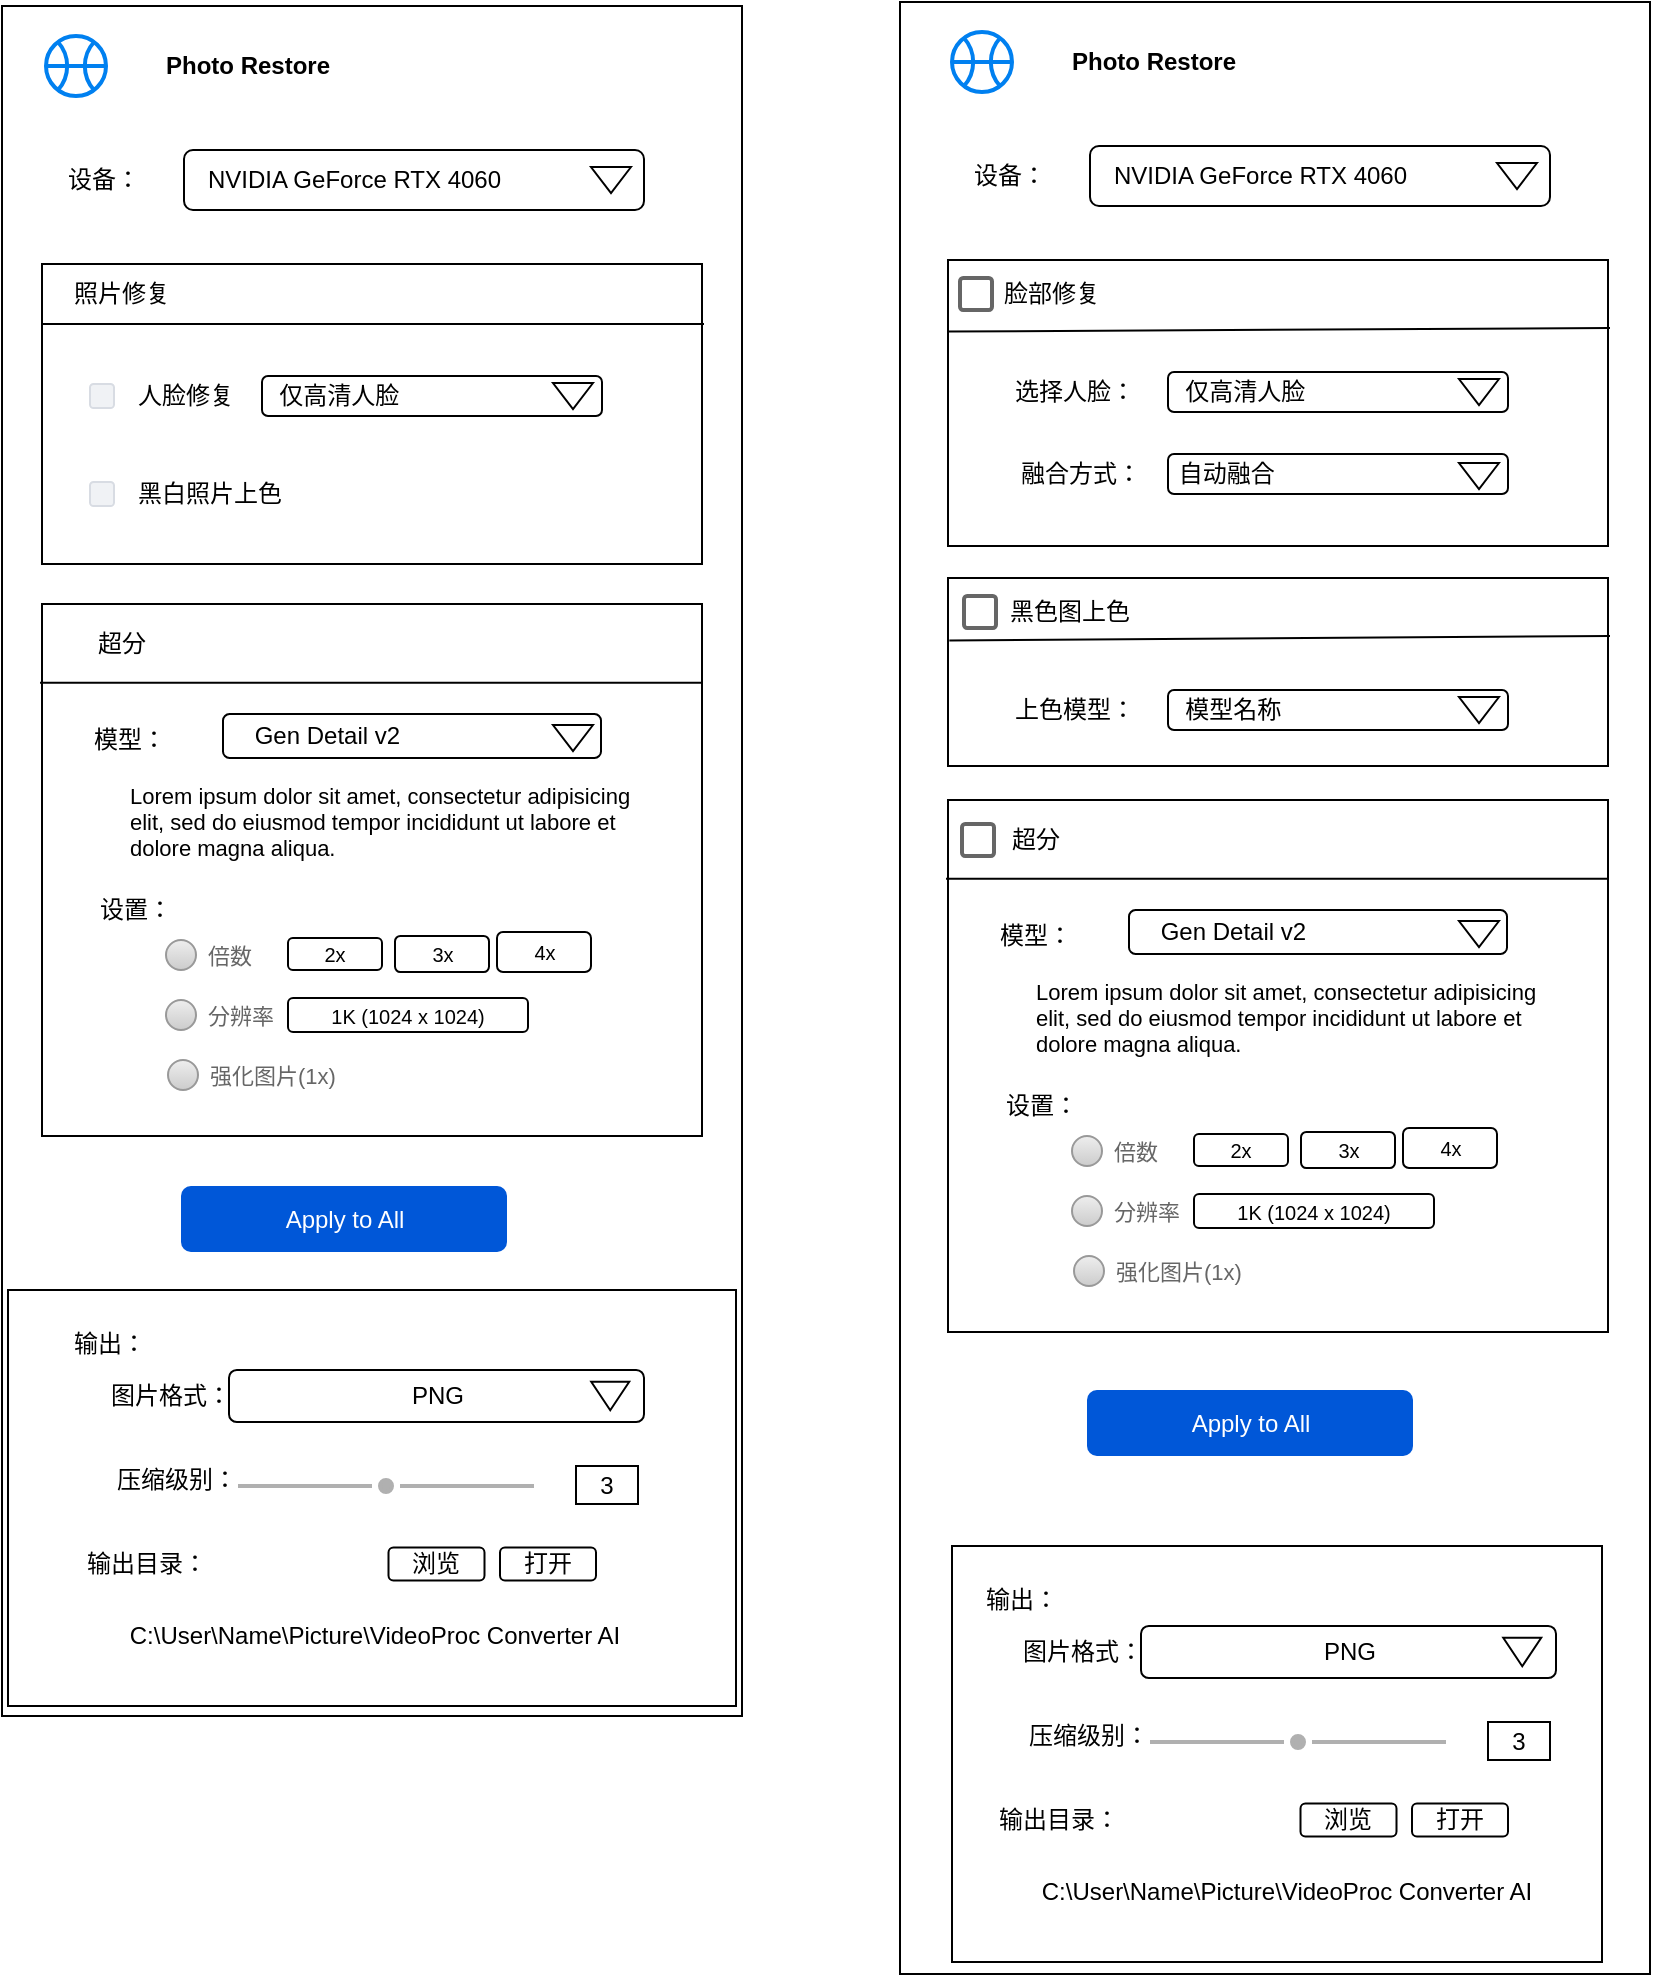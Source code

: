 <mxfile version="24.8.6">
  <diagram name="Page-1" id="_u2ymdncncwuiCIKRVWQ">
    <mxGraphModel dx="1404" dy="1043" grid="0" gridSize="10" guides="1" tooltips="1" connect="1" arrows="1" fold="1" page="1" pageScale="1" pageWidth="850" pageHeight="1100" math="0" shadow="0">
      <root>
        <mxCell id="0" />
        <mxCell id="1" parent="0" />
        <mxCell id="5kTlIn1ucJ1gf1WWtL7z-1" value="" style="rounded=0;whiteSpace=wrap;html=1;" parent="1" vertex="1">
          <mxGeometry x="150" y="41" width="370" height="855" as="geometry" />
        </mxCell>
        <mxCell id="5kTlIn1ucJ1gf1WWtL7z-50" value="" style="rounded=0;whiteSpace=wrap;html=1;" parent="1" vertex="1">
          <mxGeometry x="599" y="39" width="375" height="986" as="geometry" />
        </mxCell>
        <mxCell id="5kTlIn1ucJ1gf1WWtL7z-71" value="" style="html=1;verticalLabelPosition=bottom;align=center;labelBackgroundColor=#ffffff;verticalAlign=top;strokeWidth=2;strokeColor=#0080F0;shadow=0;dashed=0;shape=mxgraph.ios7.icons.basketball;" parent="1" vertex="1">
          <mxGeometry x="625" y="54" width="30" height="30" as="geometry" />
        </mxCell>
        <mxCell id="5kTlIn1ucJ1gf1WWtL7z-72" value="Photo Restore" style="text;html=1;align=left;verticalAlign=middle;whiteSpace=wrap;rounded=0;fontStyle=1" parent="1" vertex="1">
          <mxGeometry x="683" y="54" width="193" height="30" as="geometry" />
        </mxCell>
        <mxCell id="5kTlIn1ucJ1gf1WWtL7z-73" value="" style="group" parent="1" vertex="1" connectable="0">
          <mxGeometry x="624" y="111" width="300" height="30" as="geometry" />
        </mxCell>
        <mxCell id="5kTlIn1ucJ1gf1WWtL7z-74" value="设备：" style="text;html=1;align=center;verticalAlign=middle;whiteSpace=wrap;rounded=0;" parent="5kTlIn1ucJ1gf1WWtL7z-73" vertex="1">
          <mxGeometry width="60" height="30" as="geometry" />
        </mxCell>
        <mxCell id="5kTlIn1ucJ1gf1WWtL7z-75" value="&amp;nbsp; &amp;nbsp;NVIDIA GeForce RTX 4060" style="rounded=1;whiteSpace=wrap;html=1;align=left;" parent="5kTlIn1ucJ1gf1WWtL7z-73" vertex="1">
          <mxGeometry x="70" width="230" height="30" as="geometry" />
        </mxCell>
        <mxCell id="5kTlIn1ucJ1gf1WWtL7z-76" value="" style="triangle;whiteSpace=wrap;html=1;rotation=90;" parent="5kTlIn1ucJ1gf1WWtL7z-73" vertex="1">
          <mxGeometry x="277" y="5" width="13" height="20" as="geometry" />
        </mxCell>
        <mxCell id="5kTlIn1ucJ1gf1WWtL7z-81" value="" style="group" parent="1" vertex="1" connectable="0">
          <mxGeometry x="623" y="438" width="330" height="266" as="geometry" />
        </mxCell>
        <mxCell id="5kTlIn1ucJ1gf1WWtL7z-55" value="" style="rounded=0;whiteSpace=wrap;html=1;" parent="5kTlIn1ucJ1gf1WWtL7z-81" vertex="1">
          <mxGeometry width="330" height="266" as="geometry" />
        </mxCell>
        <mxCell id="5kTlIn1ucJ1gf1WWtL7z-56" value="超分" style="text;html=1;align=center;verticalAlign=middle;whiteSpace=wrap;rounded=0;" parent="5kTlIn1ucJ1gf1WWtL7z-81" vertex="1">
          <mxGeometry x="14" y="5" width="60" height="30" as="geometry" />
        </mxCell>
        <mxCell id="5kTlIn1ucJ1gf1WWtL7z-57" value="" style="endArrow=none;html=1;rounded=0;exitX=-0.003;exitY=0.148;exitDx=0;exitDy=0;exitPerimeter=0;entryX=1;entryY=0.148;entryDx=0;entryDy=0;entryPerimeter=0;" parent="5kTlIn1ucJ1gf1WWtL7z-81" source="5kTlIn1ucJ1gf1WWtL7z-55" target="5kTlIn1ucJ1gf1WWtL7z-55" edge="1">
          <mxGeometry width="50" height="50" relative="1" as="geometry">
            <mxPoint x="50" y="80" as="sourcePoint" />
            <mxPoint x="100" y="30" as="targetPoint" />
          </mxGeometry>
        </mxCell>
        <mxCell id="5kTlIn1ucJ1gf1WWtL7z-58" value="模型：" style="text;html=1;align=center;verticalAlign=middle;whiteSpace=wrap;rounded=0;" parent="5kTlIn1ucJ1gf1WWtL7z-81" vertex="1">
          <mxGeometry x="14" y="53" width="60" height="30" as="geometry" />
        </mxCell>
        <mxCell id="5kTlIn1ucJ1gf1WWtL7z-59" value="&lt;h1 style=&quot;margin-top: 0px; font-size: 11px;&quot;&gt;&lt;span style=&quot;background-color: initial; font-size: 11px; font-weight: normal;&quot;&gt;Lorem ipsum dolor sit amet, consectetur adipisicing elit, sed do eiusmod tempor incididunt ut labore et dolore magna aliqua.&lt;/span&gt;&lt;/h1&gt;" style="text;html=1;whiteSpace=wrap;overflow=hidden;rounded=0;spacing=0;fontSize=11;" parent="5kTlIn1ucJ1gf1WWtL7z-81" vertex="1">
          <mxGeometry x="44" y="85" width="267" height="51" as="geometry" />
        </mxCell>
        <mxCell id="5kTlIn1ucJ1gf1WWtL7z-60" value="设置：" style="text;html=1;align=center;verticalAlign=middle;whiteSpace=wrap;rounded=0;" parent="5kTlIn1ucJ1gf1WWtL7z-81" vertex="1">
          <mxGeometry x="17" y="138" width="60" height="30" as="geometry" />
        </mxCell>
        <mxCell id="5kTlIn1ucJ1gf1WWtL7z-61" value="倍数" style="shape=ellipse;fillColor=#eeeeee;strokeColor=#999999;gradientColor=#cccccc;html=1;align=left;spacingLeft=4;fontSize=11;fontColor=#666666;labelPosition=right;shadow=0;" parent="5kTlIn1ucJ1gf1WWtL7z-81" vertex="1">
          <mxGeometry x="62" y="168" width="15" height="15" as="geometry" />
        </mxCell>
        <mxCell id="5kTlIn1ucJ1gf1WWtL7z-62" value="分辨率" style="shape=ellipse;fillColor=#eeeeee;strokeColor=#999999;gradientColor=#cccccc;html=1;align=left;spacingLeft=4;fontSize=11;fontColor=#666666;labelPosition=right;shadow=0;" parent="5kTlIn1ucJ1gf1WWtL7z-81" vertex="1">
          <mxGeometry x="62" y="198" width="15" height="15" as="geometry" />
        </mxCell>
        <mxCell id="5kTlIn1ucJ1gf1WWtL7z-63" value="强化图片(1x)" style="shape=ellipse;fillColor=#eeeeee;strokeColor=#999999;gradientColor=#cccccc;html=1;align=left;spacingLeft=4;fontSize=11;fontColor=#666666;labelPosition=right;shadow=0;" parent="5kTlIn1ucJ1gf1WWtL7z-81" vertex="1">
          <mxGeometry x="63" y="228" width="15" height="15" as="geometry" />
        </mxCell>
        <mxCell id="5kTlIn1ucJ1gf1WWtL7z-64" value="2x" style="rounded=1;whiteSpace=wrap;html=1;fontSize=10;" parent="5kTlIn1ucJ1gf1WWtL7z-81" vertex="1">
          <mxGeometry x="123" y="167" width="47" height="16" as="geometry" />
        </mxCell>
        <mxCell id="5kTlIn1ucJ1gf1WWtL7z-65" value="3x" style="rounded=1;whiteSpace=wrap;html=1;fontSize=10;" parent="5kTlIn1ucJ1gf1WWtL7z-81" vertex="1">
          <mxGeometry x="176.5" y="166" width="47" height="18" as="geometry" />
        </mxCell>
        <mxCell id="5kTlIn1ucJ1gf1WWtL7z-66" value="4x" style="rounded=1;whiteSpace=wrap;html=1;fontSize=10;" parent="5kTlIn1ucJ1gf1WWtL7z-81" vertex="1">
          <mxGeometry x="227.5" y="164" width="47" height="20" as="geometry" />
        </mxCell>
        <mxCell id="5kTlIn1ucJ1gf1WWtL7z-67" value="1K (1024 x 1024)" style="rounded=1;whiteSpace=wrap;html=1;fontSize=10;" parent="5kTlIn1ucJ1gf1WWtL7z-81" vertex="1">
          <mxGeometry x="123" y="197" width="120" height="17" as="geometry" />
        </mxCell>
        <mxCell id="5kTlIn1ucJ1gf1WWtL7z-68" value="" style="group;labelBackgroundColor=none;" parent="5kTlIn1ucJ1gf1WWtL7z-81" vertex="1" connectable="0">
          <mxGeometry x="90.5" y="55" width="189" height="22" as="geometry" />
        </mxCell>
        <mxCell id="5kTlIn1ucJ1gf1WWtL7z-69" value="&amp;nbsp; &amp;nbsp; Gen Detail v2" style="rounded=1;whiteSpace=wrap;html=1;align=left;" parent="5kTlIn1ucJ1gf1WWtL7z-68" vertex="1">
          <mxGeometry width="189" height="22" as="geometry" />
        </mxCell>
        <mxCell id="5kTlIn1ucJ1gf1WWtL7z-70" value="" style="triangle;whiteSpace=wrap;html=1;rotation=90;" parent="5kTlIn1ucJ1gf1WWtL7z-68" vertex="1">
          <mxGeometry x="168.5" y="2" width="13" height="20" as="geometry" />
        </mxCell>
        <mxCell id="5kTlIn1ucJ1gf1WWtL7z-82" value="" style="group" parent="1" vertex="1" connectable="0">
          <mxGeometry x="170" y="340" width="330" height="266" as="geometry" />
        </mxCell>
        <mxCell id="5kTlIn1ucJ1gf1WWtL7z-16" value="" style="rounded=0;whiteSpace=wrap;html=1;" parent="5kTlIn1ucJ1gf1WWtL7z-82" vertex="1">
          <mxGeometry width="330" height="266" as="geometry" />
        </mxCell>
        <mxCell id="5kTlIn1ucJ1gf1WWtL7z-17" value="超分" style="text;html=1;align=center;verticalAlign=middle;whiteSpace=wrap;rounded=0;" parent="5kTlIn1ucJ1gf1WWtL7z-82" vertex="1">
          <mxGeometry x="10" y="5" width="60" height="30" as="geometry" />
        </mxCell>
        <mxCell id="5kTlIn1ucJ1gf1WWtL7z-18" value="" style="endArrow=none;html=1;rounded=0;exitX=-0.003;exitY=0.148;exitDx=0;exitDy=0;exitPerimeter=0;entryX=1;entryY=0.148;entryDx=0;entryDy=0;entryPerimeter=0;" parent="5kTlIn1ucJ1gf1WWtL7z-82" source="5kTlIn1ucJ1gf1WWtL7z-16" target="5kTlIn1ucJ1gf1WWtL7z-16" edge="1">
          <mxGeometry width="50" height="50" relative="1" as="geometry">
            <mxPoint x="50" y="80" as="sourcePoint" />
            <mxPoint x="100" y="30" as="targetPoint" />
          </mxGeometry>
        </mxCell>
        <mxCell id="5kTlIn1ucJ1gf1WWtL7z-23" value="模型：" style="text;html=1;align=center;verticalAlign=middle;whiteSpace=wrap;rounded=0;" parent="5kTlIn1ucJ1gf1WWtL7z-82" vertex="1">
          <mxGeometry x="14" y="53" width="60" height="30" as="geometry" />
        </mxCell>
        <mxCell id="5kTlIn1ucJ1gf1WWtL7z-26" value="&lt;h1 style=&quot;margin-top: 0px; font-size: 11px;&quot;&gt;&lt;span style=&quot;background-color: initial; font-size: 11px; font-weight: normal;&quot;&gt;Lorem ipsum dolor sit amet, consectetur adipisicing elit, sed do eiusmod tempor incididunt ut labore et dolore magna aliqua.&lt;/span&gt;&lt;/h1&gt;" style="text;html=1;whiteSpace=wrap;overflow=hidden;rounded=0;spacing=0;fontSize=11;" parent="5kTlIn1ucJ1gf1WWtL7z-82" vertex="1">
          <mxGeometry x="44" y="85" width="267" height="51" as="geometry" />
        </mxCell>
        <mxCell id="5kTlIn1ucJ1gf1WWtL7z-27" value="设置：" style="text;html=1;align=center;verticalAlign=middle;whiteSpace=wrap;rounded=0;" parent="5kTlIn1ucJ1gf1WWtL7z-82" vertex="1">
          <mxGeometry x="17" y="138" width="60" height="30" as="geometry" />
        </mxCell>
        <mxCell id="5kTlIn1ucJ1gf1WWtL7z-28" value="倍数" style="shape=ellipse;fillColor=#eeeeee;strokeColor=#999999;gradientColor=#cccccc;html=1;align=left;spacingLeft=4;fontSize=11;fontColor=#666666;labelPosition=right;shadow=0;" parent="5kTlIn1ucJ1gf1WWtL7z-82" vertex="1">
          <mxGeometry x="62" y="168" width="15" height="15" as="geometry" />
        </mxCell>
        <mxCell id="5kTlIn1ucJ1gf1WWtL7z-31" value="分辨率" style="shape=ellipse;fillColor=#eeeeee;strokeColor=#999999;gradientColor=#cccccc;html=1;align=left;spacingLeft=4;fontSize=11;fontColor=#666666;labelPosition=right;shadow=0;" parent="5kTlIn1ucJ1gf1WWtL7z-82" vertex="1">
          <mxGeometry x="62" y="198" width="15" height="15" as="geometry" />
        </mxCell>
        <mxCell id="5kTlIn1ucJ1gf1WWtL7z-32" value="强化图片(1x)" style="shape=ellipse;fillColor=#eeeeee;strokeColor=#999999;gradientColor=#cccccc;html=1;align=left;spacingLeft=4;fontSize=11;fontColor=#666666;labelPosition=right;shadow=0;" parent="5kTlIn1ucJ1gf1WWtL7z-82" vertex="1">
          <mxGeometry x="63" y="228" width="15" height="15" as="geometry" />
        </mxCell>
        <mxCell id="5kTlIn1ucJ1gf1WWtL7z-35" value="2x" style="rounded=1;whiteSpace=wrap;html=1;fontSize=10;" parent="5kTlIn1ucJ1gf1WWtL7z-82" vertex="1">
          <mxGeometry x="123" y="167" width="47" height="16" as="geometry" />
        </mxCell>
        <mxCell id="5kTlIn1ucJ1gf1WWtL7z-36" value="3x" style="rounded=1;whiteSpace=wrap;html=1;fontSize=10;" parent="5kTlIn1ucJ1gf1WWtL7z-82" vertex="1">
          <mxGeometry x="176.5" y="166" width="47" height="18" as="geometry" />
        </mxCell>
        <mxCell id="5kTlIn1ucJ1gf1WWtL7z-37" value="4x" style="rounded=1;whiteSpace=wrap;html=1;fontSize=10;" parent="5kTlIn1ucJ1gf1WWtL7z-82" vertex="1">
          <mxGeometry x="227.5" y="164" width="47" height="20" as="geometry" />
        </mxCell>
        <mxCell id="5kTlIn1ucJ1gf1WWtL7z-38" value="1K (1024 x 1024)" style="rounded=1;whiteSpace=wrap;html=1;fontSize=10;" parent="5kTlIn1ucJ1gf1WWtL7z-82" vertex="1">
          <mxGeometry x="123" y="197" width="120" height="17" as="geometry" />
        </mxCell>
        <mxCell id="5kTlIn1ucJ1gf1WWtL7z-41" value="" style="group;labelBackgroundColor=none;" parent="5kTlIn1ucJ1gf1WWtL7z-82" vertex="1" connectable="0">
          <mxGeometry x="90.5" y="55" width="189" height="22" as="geometry" />
        </mxCell>
        <mxCell id="5kTlIn1ucJ1gf1WWtL7z-25" value="&amp;nbsp; &amp;nbsp; Gen Detail v2" style="rounded=1;whiteSpace=wrap;html=1;align=left;" parent="5kTlIn1ucJ1gf1WWtL7z-41" vertex="1">
          <mxGeometry width="189" height="22" as="geometry" />
        </mxCell>
        <mxCell id="5kTlIn1ucJ1gf1WWtL7z-40" value="" style="triangle;whiteSpace=wrap;html=1;rotation=90;" parent="5kTlIn1ucJ1gf1WWtL7z-41" vertex="1">
          <mxGeometry x="168.5" y="2" width="13" height="20" as="geometry" />
        </mxCell>
        <mxCell id="5kTlIn1ucJ1gf1WWtL7z-83" value="" style="group" parent="1" vertex="1" connectable="0">
          <mxGeometry x="170" y="170" width="331" height="150" as="geometry" />
        </mxCell>
        <mxCell id="5kTlIn1ucJ1gf1WWtL7z-4" value="" style="rounded=0;whiteSpace=wrap;html=1;" parent="5kTlIn1ucJ1gf1WWtL7z-83" vertex="1">
          <mxGeometry width="330" height="150" as="geometry" />
        </mxCell>
        <mxCell id="5kTlIn1ucJ1gf1WWtL7z-6" value="" style="endArrow=none;html=1;rounded=0;exitX=0;exitY=0.2;exitDx=0;exitDy=0;exitPerimeter=0;" parent="5kTlIn1ucJ1gf1WWtL7z-83" source="5kTlIn1ucJ1gf1WWtL7z-4" edge="1">
          <mxGeometry width="50" height="50" relative="1" as="geometry">
            <mxPoint x="50" y="80" as="sourcePoint" />
            <mxPoint x="331" y="30" as="targetPoint" />
          </mxGeometry>
        </mxCell>
        <mxCell id="5kTlIn1ucJ1gf1WWtL7z-7" value="照片修复" style="text;html=1;align=center;verticalAlign=middle;whiteSpace=wrap;rounded=0;" parent="5kTlIn1ucJ1gf1WWtL7z-83" vertex="1">
          <mxGeometry x="10" width="60" height="30" as="geometry" />
        </mxCell>
        <mxCell id="5kTlIn1ucJ1gf1WWtL7z-14" value="黑白照片上色" style="rounded=1;fillColor=#F0F2F5;strokeColor=#D8DCE3;align=left;verticalAlign=middle;fontStyle=0;fontSize=12;labelPosition=right;verticalLabelPosition=middle;spacingLeft=10;html=1;shadow=0;dashed=0" parent="5kTlIn1ucJ1gf1WWtL7z-83" vertex="1">
          <mxGeometry x="24" y="109" width="12" height="12" as="geometry" />
        </mxCell>
        <mxCell id="5kTlIn1ucJ1gf1WWtL7z-49" value="" style="group" parent="5kTlIn1ucJ1gf1WWtL7z-83" vertex="1" connectable="0">
          <mxGeometry x="24" y="56" width="256" height="20" as="geometry" />
        </mxCell>
        <mxCell id="5kTlIn1ucJ1gf1WWtL7z-9" value="人脸修复" style="rounded=1;fillColor=#F0F2F5;strokeColor=#D8DCE3;align=left;verticalAlign=middle;fontStyle=0;fontSize=12;labelPosition=right;verticalLabelPosition=middle;spacingLeft=10;html=1;shadow=0;dashed=0" parent="5kTlIn1ucJ1gf1WWtL7z-49" vertex="1">
          <mxGeometry y="4" width="12" height="12" as="geometry" />
        </mxCell>
        <mxCell id="5kTlIn1ucJ1gf1WWtL7z-10" value="&amp;nbsp; 仅高清人脸" style="rounded=1;whiteSpace=wrap;html=1;align=left;" parent="5kTlIn1ucJ1gf1WWtL7z-49" vertex="1">
          <mxGeometry x="86" width="170" height="20" as="geometry" />
        </mxCell>
        <mxCell id="5kTlIn1ucJ1gf1WWtL7z-39" value="" style="triangle;whiteSpace=wrap;html=1;rotation=90;" parent="5kTlIn1ucJ1gf1WWtL7z-49" vertex="1">
          <mxGeometry x="235" width="13" height="20" as="geometry" />
        </mxCell>
        <mxCell id="5kTlIn1ucJ1gf1WWtL7z-84" value="" style="group" parent="1" vertex="1" connectable="0">
          <mxGeometry x="171" y="56" width="300" height="87" as="geometry" />
        </mxCell>
        <mxCell id="5kTlIn1ucJ1gf1WWtL7z-42" value="" style="html=1;verticalLabelPosition=bottom;align=center;labelBackgroundColor=#ffffff;verticalAlign=top;strokeWidth=2;strokeColor=#0080F0;shadow=0;dashed=0;shape=mxgraph.ios7.icons.basketball;" parent="5kTlIn1ucJ1gf1WWtL7z-84" vertex="1">
          <mxGeometry x="1" width="30" height="30" as="geometry" />
        </mxCell>
        <mxCell id="5kTlIn1ucJ1gf1WWtL7z-43" value="Photo Restore" style="text;html=1;align=left;verticalAlign=middle;whiteSpace=wrap;rounded=0;fontStyle=1" parent="5kTlIn1ucJ1gf1WWtL7z-84" vertex="1">
          <mxGeometry x="59" width="193" height="30" as="geometry" />
        </mxCell>
        <mxCell id="5kTlIn1ucJ1gf1WWtL7z-48" value="" style="group" parent="5kTlIn1ucJ1gf1WWtL7z-84" vertex="1" connectable="0">
          <mxGeometry y="57" width="300" height="30" as="geometry" />
        </mxCell>
        <mxCell id="5kTlIn1ucJ1gf1WWtL7z-2" value="设备：" style="text;html=1;align=center;verticalAlign=middle;whiteSpace=wrap;rounded=0;" parent="5kTlIn1ucJ1gf1WWtL7z-48" vertex="1">
          <mxGeometry width="60" height="30" as="geometry" />
        </mxCell>
        <mxCell id="5kTlIn1ucJ1gf1WWtL7z-3" value="&amp;nbsp; &amp;nbsp;NVIDIA GeForce RTX 4060" style="rounded=1;whiteSpace=wrap;html=1;align=left;" parent="5kTlIn1ucJ1gf1WWtL7z-48" vertex="1">
          <mxGeometry x="70" width="230" height="30" as="geometry" />
        </mxCell>
        <mxCell id="5kTlIn1ucJ1gf1WWtL7z-44" value="" style="triangle;whiteSpace=wrap;html=1;rotation=90;" parent="5kTlIn1ucJ1gf1WWtL7z-48" vertex="1">
          <mxGeometry x="277" y="5" width="13" height="20" as="geometry" />
        </mxCell>
        <mxCell id="5kTlIn1ucJ1gf1WWtL7z-103" value="" style="group" parent="1" vertex="1" connectable="0">
          <mxGeometry x="623" y="168" width="331" height="143" as="geometry" />
        </mxCell>
        <mxCell id="5kTlIn1ucJ1gf1WWtL7z-51" value="" style="rounded=0;whiteSpace=wrap;html=1;" parent="5kTlIn1ucJ1gf1WWtL7z-103" vertex="1">
          <mxGeometry width="330" height="143" as="geometry" />
        </mxCell>
        <mxCell id="5kTlIn1ucJ1gf1WWtL7z-52" value="" style="endArrow=none;html=1;rounded=0;exitX=0;exitY=0.25;exitDx=0;exitDy=0;" parent="5kTlIn1ucJ1gf1WWtL7z-103" source="5kTlIn1ucJ1gf1WWtL7z-51" edge="1">
          <mxGeometry width="50" height="50" relative="1" as="geometry">
            <mxPoint x="5" y="34" as="sourcePoint" />
            <mxPoint x="331" y="34" as="targetPoint" />
          </mxGeometry>
        </mxCell>
        <mxCell id="5kTlIn1ucJ1gf1WWtL7z-53" value="脸部修复" style="text;html=1;align=center;verticalAlign=middle;whiteSpace=wrap;rounded=0;" parent="5kTlIn1ucJ1gf1WWtL7z-103" vertex="1">
          <mxGeometry x="22" y="2" width="60" height="30" as="geometry" />
        </mxCell>
        <mxCell id="5kTlIn1ucJ1gf1WWtL7z-79" value="&amp;nbsp; 仅高清人脸" style="rounded=1;whiteSpace=wrap;html=1;align=left;" parent="5kTlIn1ucJ1gf1WWtL7z-103" vertex="1">
          <mxGeometry x="110" y="56" width="170" height="20" as="geometry" />
        </mxCell>
        <mxCell id="5kTlIn1ucJ1gf1WWtL7z-80" value="" style="triangle;whiteSpace=wrap;html=1;rotation=90;" parent="5kTlIn1ucJ1gf1WWtL7z-103" vertex="1">
          <mxGeometry x="259" y="56" width="13" height="20" as="geometry" />
        </mxCell>
        <mxCell id="5kTlIn1ucJ1gf1WWtL7z-85" value="选择人脸：" style="text;html=1;align=center;verticalAlign=middle;whiteSpace=wrap;rounded=0;" parent="5kTlIn1ucJ1gf1WWtL7z-103" vertex="1">
          <mxGeometry x="24" y="51" width="79" height="30" as="geometry" />
        </mxCell>
        <mxCell id="5kTlIn1ucJ1gf1WWtL7z-86" value="融合方式：" style="text;html=1;align=center;verticalAlign=middle;whiteSpace=wrap;rounded=0;" parent="5kTlIn1ucJ1gf1WWtL7z-103" vertex="1">
          <mxGeometry x="27" y="92" width="79" height="30" as="geometry" />
        </mxCell>
        <mxCell id="5kTlIn1ucJ1gf1WWtL7z-87" value="&amp;nbsp;自动融合" style="rounded=1;whiteSpace=wrap;html=1;align=left;" parent="5kTlIn1ucJ1gf1WWtL7z-103" vertex="1">
          <mxGeometry x="110" y="97" width="170" height="20" as="geometry" />
        </mxCell>
        <mxCell id="5kTlIn1ucJ1gf1WWtL7z-88" value="" style="triangle;whiteSpace=wrap;html=1;rotation=90;" parent="5kTlIn1ucJ1gf1WWtL7z-103" vertex="1">
          <mxGeometry x="259" y="98" width="13" height="20" as="geometry" />
        </mxCell>
        <mxCell id="5kTlIn1ucJ1gf1WWtL7z-105" value="" style="dashed=0;labelPosition=right;align=left;shape=mxgraph.gmdl.checkbox;strokeColor=#666666;fillColor=none;strokeWidth=2;aspect=fixed;sketch=0;html=1;" parent="1" vertex="1">
          <mxGeometry x="629" y="177" width="16" height="16" as="geometry" />
        </mxCell>
        <mxCell id="5kTlIn1ucJ1gf1WWtL7z-107" value="" style="dashed=0;labelPosition=right;align=left;shape=mxgraph.gmdl.checkbox;strokeColor=#666666;fillColor=none;strokeWidth=2;aspect=fixed;sketch=0;html=1;" parent="1" vertex="1">
          <mxGeometry x="630" y="450" width="16" height="16" as="geometry" />
        </mxCell>
        <mxCell id="5kTlIn1ucJ1gf1WWtL7z-111" value="" style="group" parent="1" vertex="1" connectable="0">
          <mxGeometry x="623" y="327" width="331" height="94" as="geometry" />
        </mxCell>
        <mxCell id="5kTlIn1ucJ1gf1WWtL7z-93" value="" style="rounded=0;whiteSpace=wrap;html=1;" parent="5kTlIn1ucJ1gf1WWtL7z-111" vertex="1">
          <mxGeometry width="330" height="94" as="geometry" />
        </mxCell>
        <mxCell id="5kTlIn1ucJ1gf1WWtL7z-94" value="" style="endArrow=none;html=1;rounded=0;exitX=0.002;exitY=0.332;exitDx=0;exitDy=0;exitPerimeter=0;" parent="5kTlIn1ucJ1gf1WWtL7z-111" source="5kTlIn1ucJ1gf1WWtL7z-93" edge="1">
          <mxGeometry width="50" height="50" relative="1" as="geometry">
            <mxPoint x="2" y="34" as="sourcePoint" />
            <mxPoint x="331" y="29" as="targetPoint" />
          </mxGeometry>
        </mxCell>
        <mxCell id="5kTlIn1ucJ1gf1WWtL7z-95" value="黑色图上色" style="text;html=1;align=center;verticalAlign=middle;whiteSpace=wrap;rounded=0;" parent="5kTlIn1ucJ1gf1WWtL7z-111" vertex="1">
          <mxGeometry x="17" y="2" width="88" height="30" as="geometry" />
        </mxCell>
        <mxCell id="5kTlIn1ucJ1gf1WWtL7z-96" value="&amp;nbsp; 模型名称" style="rounded=1;whiteSpace=wrap;html=1;align=left;" parent="5kTlIn1ucJ1gf1WWtL7z-111" vertex="1">
          <mxGeometry x="110" y="56" width="170" height="20" as="geometry" />
        </mxCell>
        <mxCell id="5kTlIn1ucJ1gf1WWtL7z-97" value="" style="triangle;whiteSpace=wrap;html=1;rotation=90;" parent="5kTlIn1ucJ1gf1WWtL7z-111" vertex="1">
          <mxGeometry x="259" y="56" width="13" height="20" as="geometry" />
        </mxCell>
        <mxCell id="5kTlIn1ucJ1gf1WWtL7z-98" value="上色模型：" style="text;html=1;align=center;verticalAlign=middle;whiteSpace=wrap;rounded=0;" parent="5kTlIn1ucJ1gf1WWtL7z-111" vertex="1">
          <mxGeometry x="24" y="51" width="79" height="30" as="geometry" />
        </mxCell>
        <mxCell id="5kTlIn1ucJ1gf1WWtL7z-110" value="" style="dashed=0;labelPosition=right;align=left;shape=mxgraph.gmdl.checkbox;strokeColor=#666666;fillColor=none;strokeWidth=2;aspect=fixed;sketch=0;html=1;" parent="5kTlIn1ucJ1gf1WWtL7z-111" vertex="1">
          <mxGeometry x="8" y="9" width="16" height="16" as="geometry" />
        </mxCell>
        <mxCell id="jZk8ZAhnwJQo4obmPS_S-14" value="" style="group" vertex="1" connectable="0" parent="1">
          <mxGeometry x="625" y="811" width="325" height="208" as="geometry" />
        </mxCell>
        <mxCell id="jZk8ZAhnwJQo4obmPS_S-1" value="" style="rounded=0;whiteSpace=wrap;html=1;" vertex="1" parent="jZk8ZAhnwJQo4obmPS_S-14">
          <mxGeometry width="325" height="208" as="geometry" />
        </mxCell>
        <mxCell id="jZk8ZAhnwJQo4obmPS_S-2" value="输出：" style="text;html=1;align=center;verticalAlign=middle;whiteSpace=wrap;rounded=0;" vertex="1" parent="jZk8ZAhnwJQo4obmPS_S-14">
          <mxGeometry x="5" y="12" width="60" height="30" as="geometry" />
        </mxCell>
        <mxCell id="jZk8ZAhnwJQo4obmPS_S-3" value="图片格式：" style="text;html=1;align=center;verticalAlign=middle;whiteSpace=wrap;rounded=0;" vertex="1" parent="jZk8ZAhnwJQo4obmPS_S-14">
          <mxGeometry x="24" y="38" width="83" height="30" as="geometry" />
        </mxCell>
        <mxCell id="jZk8ZAhnwJQo4obmPS_S-4" value="PNG" style="rounded=1;whiteSpace=wrap;html=1;" vertex="1" parent="jZk8ZAhnwJQo4obmPS_S-14">
          <mxGeometry x="94.5" y="40" width="207.5" height="26" as="geometry" />
        </mxCell>
        <mxCell id="jZk8ZAhnwJQo4obmPS_S-5" value="" style="triangle;whiteSpace=wrap;html=1;rotation=90;" vertex="1" parent="jZk8ZAhnwJQo4obmPS_S-14">
          <mxGeometry x="278" y="43.5" width="14.25" height="19" as="geometry" />
        </mxCell>
        <mxCell id="jZk8ZAhnwJQo4obmPS_S-6" value="压缩级别：" style="text;html=1;align=center;verticalAlign=middle;whiteSpace=wrap;rounded=0;" vertex="1" parent="jZk8ZAhnwJQo4obmPS_S-14">
          <mxGeometry x="27" y="80" width="83" height="30" as="geometry" />
        </mxCell>
        <mxCell id="jZk8ZAhnwJQo4obmPS_S-7" value="" style="dashed=0;verticalLabelPosition=bottom;verticalAlign=top;align=center;shape=mxgraph.gmdl.sliderDisabled2;strokeColor=#b0b0b0;strokeWidth=2;fillColor=#b0b0b0;handleSize=6;shadow=0;hPos=50;html=1;" vertex="1" parent="jZk8ZAhnwJQo4obmPS_S-14">
          <mxGeometry x="99" y="88" width="148" height="20" as="geometry" />
        </mxCell>
        <mxCell id="jZk8ZAhnwJQo4obmPS_S-9" value="3" style="rounded=0;whiteSpace=wrap;html=1;" vertex="1" parent="jZk8ZAhnwJQo4obmPS_S-14">
          <mxGeometry x="268" y="88" width="31" height="19" as="geometry" />
        </mxCell>
        <mxCell id="jZk8ZAhnwJQo4obmPS_S-10" value="输出目录：" style="text;html=1;align=center;verticalAlign=middle;whiteSpace=wrap;rounded=0;" vertex="1" parent="jZk8ZAhnwJQo4obmPS_S-14">
          <mxGeometry x="11.5" y="122" width="83" height="30" as="geometry" />
        </mxCell>
        <mxCell id="jZk8ZAhnwJQo4obmPS_S-11" value="C:\User\Name\Picture\VideoProc Converter AI" style="text;html=1;align=center;verticalAlign=middle;whiteSpace=wrap;rounded=0;" vertex="1" parent="jZk8ZAhnwJQo4obmPS_S-14">
          <mxGeometry x="36" y="158" width="263" height="30" as="geometry" />
        </mxCell>
        <mxCell id="jZk8ZAhnwJQo4obmPS_S-12" value="浏览" style="rounded=1;whiteSpace=wrap;html=1;" vertex="1" parent="jZk8ZAhnwJQo4obmPS_S-14">
          <mxGeometry x="174.25" y="128.75" width="48" height="16.5" as="geometry" />
        </mxCell>
        <mxCell id="jZk8ZAhnwJQo4obmPS_S-13" value="打开" style="rounded=1;whiteSpace=wrap;html=1;" vertex="1" parent="jZk8ZAhnwJQo4obmPS_S-14">
          <mxGeometry x="230" y="128.75" width="48" height="16.5" as="geometry" />
        </mxCell>
        <mxCell id="jZk8ZAhnwJQo4obmPS_S-28" value="" style="group" vertex="1" connectable="0" parent="1">
          <mxGeometry x="153" y="683" width="364" height="208" as="geometry" />
        </mxCell>
        <mxCell id="jZk8ZAhnwJQo4obmPS_S-16" value="" style="rounded=0;whiteSpace=wrap;html=1;" vertex="1" parent="jZk8ZAhnwJQo4obmPS_S-28">
          <mxGeometry width="364" height="208" as="geometry" />
        </mxCell>
        <mxCell id="jZk8ZAhnwJQo4obmPS_S-17" value="输出：" style="text;html=1;align=center;verticalAlign=middle;whiteSpace=wrap;rounded=0;" vertex="1" parent="jZk8ZAhnwJQo4obmPS_S-28">
          <mxGeometry x="21" y="12" width="60" height="30" as="geometry" />
        </mxCell>
        <mxCell id="jZk8ZAhnwJQo4obmPS_S-18" value="图片格式：" style="text;html=1;align=center;verticalAlign=middle;whiteSpace=wrap;rounded=0;" vertex="1" parent="jZk8ZAhnwJQo4obmPS_S-28">
          <mxGeometry x="40" y="38" width="83" height="30" as="geometry" />
        </mxCell>
        <mxCell id="jZk8ZAhnwJQo4obmPS_S-19" value="PNG" style="rounded=1;whiteSpace=wrap;html=1;" vertex="1" parent="jZk8ZAhnwJQo4obmPS_S-28">
          <mxGeometry x="110.5" y="40" width="207.5" height="26" as="geometry" />
        </mxCell>
        <mxCell id="jZk8ZAhnwJQo4obmPS_S-20" value="" style="triangle;whiteSpace=wrap;html=1;rotation=90;" vertex="1" parent="jZk8ZAhnwJQo4obmPS_S-28">
          <mxGeometry x="294" y="43.5" width="14.25" height="19" as="geometry" />
        </mxCell>
        <mxCell id="jZk8ZAhnwJQo4obmPS_S-21" value="压缩级别：" style="text;html=1;align=center;verticalAlign=middle;whiteSpace=wrap;rounded=0;" vertex="1" parent="jZk8ZAhnwJQo4obmPS_S-28">
          <mxGeometry x="43" y="80" width="83" height="30" as="geometry" />
        </mxCell>
        <mxCell id="jZk8ZAhnwJQo4obmPS_S-22" value="" style="dashed=0;verticalLabelPosition=bottom;verticalAlign=top;align=center;shape=mxgraph.gmdl.sliderDisabled2;strokeColor=#b0b0b0;strokeWidth=2;fillColor=#b0b0b0;handleSize=6;shadow=0;hPos=50;html=1;" vertex="1" parent="jZk8ZAhnwJQo4obmPS_S-28">
          <mxGeometry x="115" y="88" width="148" height="20" as="geometry" />
        </mxCell>
        <mxCell id="jZk8ZAhnwJQo4obmPS_S-23" value="3" style="rounded=0;whiteSpace=wrap;html=1;" vertex="1" parent="jZk8ZAhnwJQo4obmPS_S-28">
          <mxGeometry x="284" y="88" width="31" height="19" as="geometry" />
        </mxCell>
        <mxCell id="jZk8ZAhnwJQo4obmPS_S-24" value="输出目录：" style="text;html=1;align=center;verticalAlign=middle;whiteSpace=wrap;rounded=0;" vertex="1" parent="jZk8ZAhnwJQo4obmPS_S-28">
          <mxGeometry x="27.5" y="122" width="83" height="30" as="geometry" />
        </mxCell>
        <mxCell id="jZk8ZAhnwJQo4obmPS_S-25" value="C:\User\Name\Picture\VideoProc Converter AI" style="text;html=1;align=center;verticalAlign=middle;whiteSpace=wrap;rounded=0;" vertex="1" parent="jZk8ZAhnwJQo4obmPS_S-28">
          <mxGeometry x="52" y="158" width="263" height="30" as="geometry" />
        </mxCell>
        <mxCell id="jZk8ZAhnwJQo4obmPS_S-26" value="浏览" style="rounded=1;whiteSpace=wrap;html=1;" vertex="1" parent="jZk8ZAhnwJQo4obmPS_S-28">
          <mxGeometry x="190.25" y="128.75" width="48" height="16.5" as="geometry" />
        </mxCell>
        <mxCell id="jZk8ZAhnwJQo4obmPS_S-27" value="打开" style="rounded=1;whiteSpace=wrap;html=1;" vertex="1" parent="jZk8ZAhnwJQo4obmPS_S-28">
          <mxGeometry x="246" y="128.75" width="48" height="16.5" as="geometry" />
        </mxCell>
        <mxCell id="jZk8ZAhnwJQo4obmPS_S-30" value="Apply to All" style="rounded=1;fillColor=#0057D8;strokeColor=none;html=1;whiteSpace=wrap;fontColor=#ffffff;align=center;verticalAlign=middle;fontStyle=0;fontSize=12;sketch=0;" vertex="1" parent="1">
          <mxGeometry x="239.5" y="631" width="163" height="33" as="geometry" />
        </mxCell>
        <mxCell id="jZk8ZAhnwJQo4obmPS_S-31" value="Apply to All" style="rounded=1;fillColor=#0057D8;strokeColor=none;html=1;whiteSpace=wrap;fontColor=#ffffff;align=center;verticalAlign=middle;fontStyle=0;fontSize=12;sketch=0;" vertex="1" parent="1">
          <mxGeometry x="692.5" y="733" width="163" height="33" as="geometry" />
        </mxCell>
      </root>
    </mxGraphModel>
  </diagram>
</mxfile>
